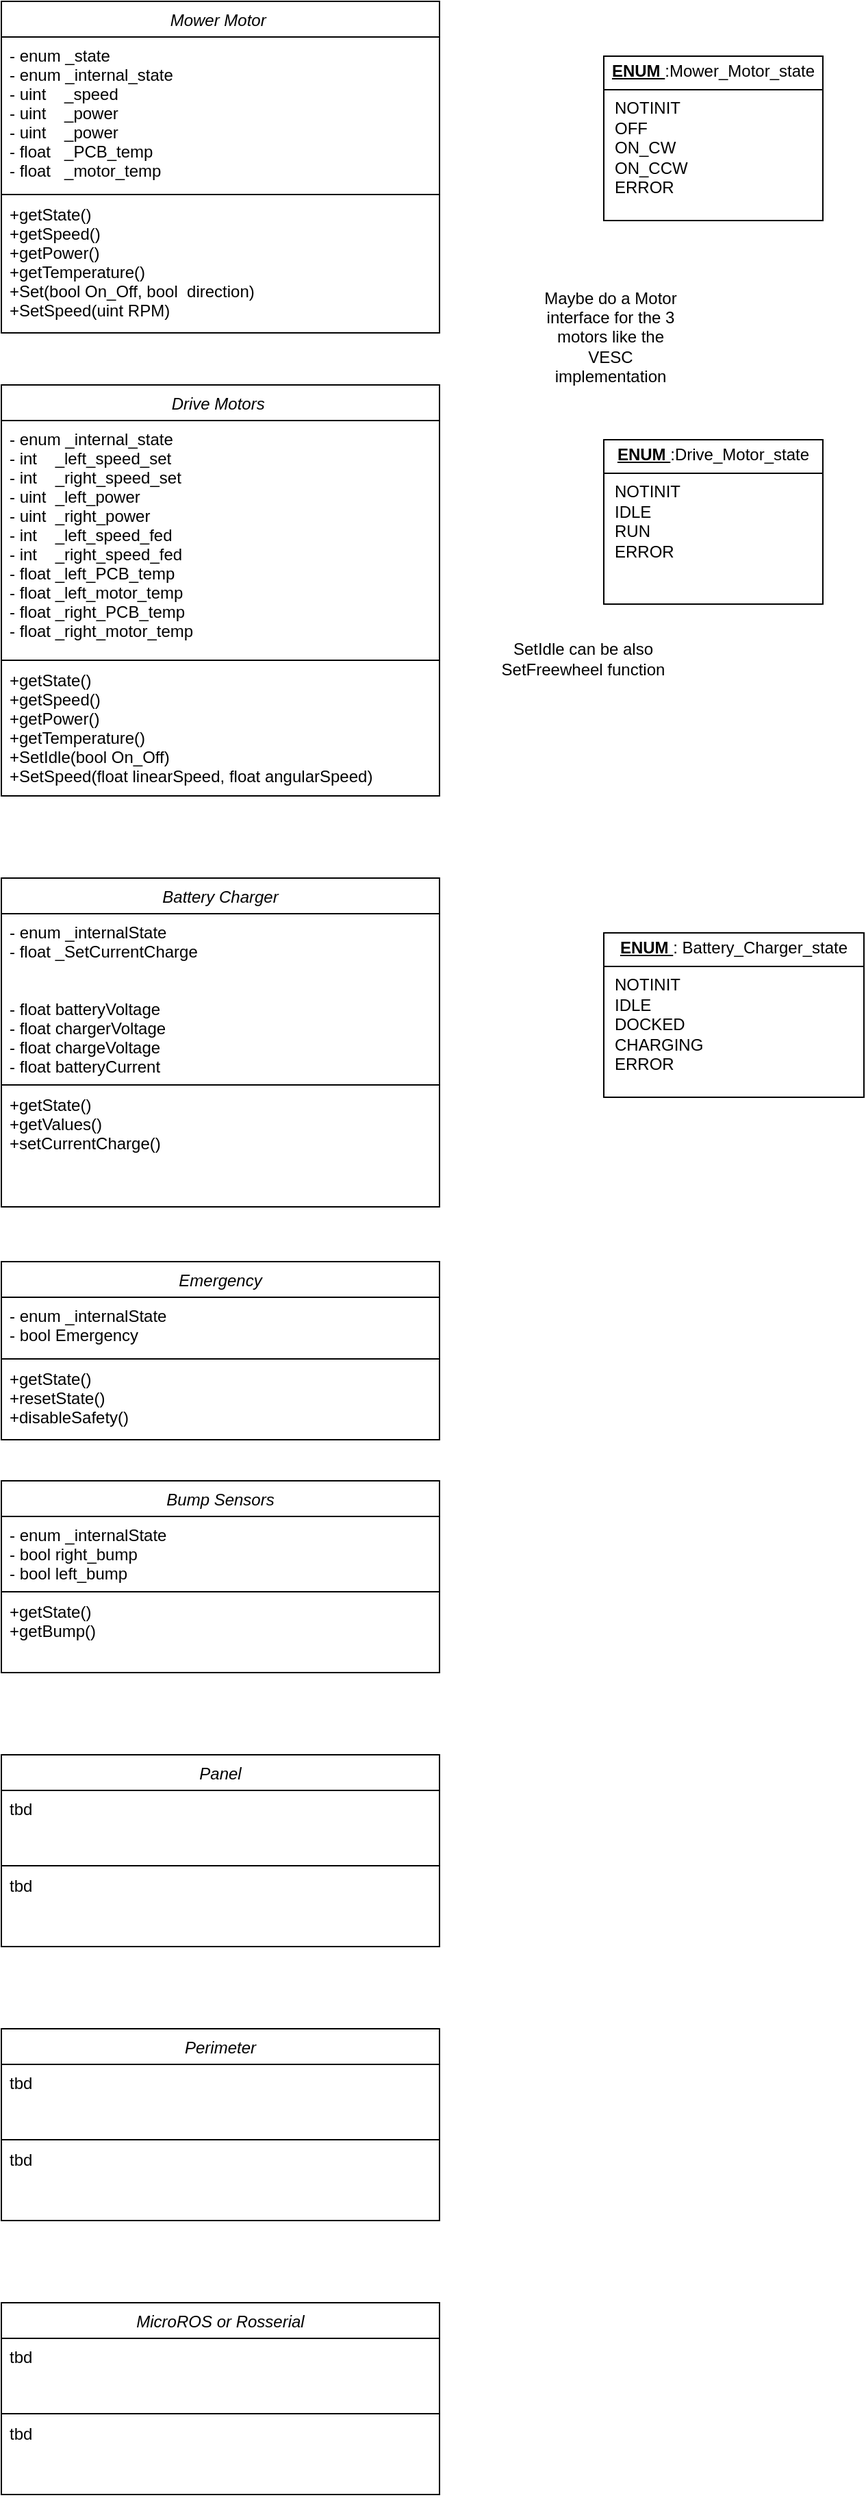 <mxfile version="24.6.4" type="device">
  <diagram id="C5RBs43oDa-KdzZeNtuy" name="Page-1">
    <mxGraphModel dx="1290" dy="629" grid="1" gridSize="10" guides="1" tooltips="1" connect="1" arrows="1" fold="1" page="1" pageScale="1" pageWidth="827" pageHeight="1169" math="0" shadow="0">
      <root>
        <mxCell id="WIyWlLk6GJQsqaUBKTNV-0" />
        <mxCell id="WIyWlLk6GJQsqaUBKTNV-1" parent="WIyWlLk6GJQsqaUBKTNV-0" />
        <mxCell id="zkfFHV4jXpPFQw0GAbJ--0" value="Mower Motor " style="swimlane;fontStyle=2;align=center;verticalAlign=top;childLayout=stackLayout;horizontal=1;startSize=26;horizontalStack=0;resizeParent=1;resizeLast=0;collapsible=1;marginBottom=0;rounded=0;shadow=0;strokeWidth=1;" parent="WIyWlLk6GJQsqaUBKTNV-1" vertex="1">
          <mxGeometry x="80" y="120" width="320" height="242" as="geometry">
            <mxRectangle x="230" y="140" width="160" height="26" as="alternateBounds" />
          </mxGeometry>
        </mxCell>
        <mxCell id="zkfFHV4jXpPFQw0GAbJ--1" value="- enum _state&#xa;- enum _internal_state&#xa;- uint    _speed&#xa;- uint    _power&#xa;- uint    _power&#xa;- float   _PCB_temp&#xa;- float   _motor_temp&#xa;" style="text;align=left;verticalAlign=top;spacingLeft=4;spacingRight=4;overflow=hidden;rotatable=0;points=[[0,0.5],[1,0.5]];portConstraint=eastwest;" parent="zkfFHV4jXpPFQw0GAbJ--0" vertex="1">
          <mxGeometry y="26" width="320" height="114" as="geometry" />
        </mxCell>
        <mxCell id="zkfFHV4jXpPFQw0GAbJ--4" value="" style="line;html=1;strokeWidth=1;align=left;verticalAlign=middle;spacingTop=-1;spacingLeft=3;spacingRight=3;rotatable=0;labelPosition=right;points=[];portConstraint=eastwest;" parent="zkfFHV4jXpPFQw0GAbJ--0" vertex="1">
          <mxGeometry y="140" width="320" height="2" as="geometry" />
        </mxCell>
        <mxCell id="zkfFHV4jXpPFQw0GAbJ--5" value="+getState()&#xa;+getSpeed()&#xa;+getPower()&#xa;+getTemperature()&#xa;+Set(bool On_Off, bool  direction)&#xa;+SetSpeed(uint RPM)" style="text;align=left;verticalAlign=top;spacingLeft=4;spacingRight=4;overflow=hidden;rotatable=0;points=[[0,0.5],[1,0.5]];portConstraint=eastwest;" parent="zkfFHV4jXpPFQw0GAbJ--0" vertex="1">
          <mxGeometry y="142" width="320" height="100" as="geometry" />
        </mxCell>
        <mxCell id="A18glnfW7x507_V31tIE-6" value="&lt;p style=&quot;margin: 4px 0px 0px; text-align: center;&quot;&gt;&lt;u style=&quot;font-weight: bold;&quot;&gt;ENUM&amp;nbsp;&lt;/u&gt;:Mower_Motor_state&lt;/p&gt;&lt;hr size=&quot;1&quot; style=&quot;border-style:solid;&quot;&gt;&lt;p style=&quot;margin:0px;margin-left:8px;&quot;&gt;NOTINIT&lt;br&gt;OFF&lt;br&gt;ON_CW&lt;/p&gt;&lt;p style=&quot;margin:0px;margin-left:8px;&quot;&gt;ON_CCW&lt;br&gt;&lt;/p&gt;&lt;p style=&quot;margin:0px;margin-left:8px;&quot;&gt;ERROR&lt;/p&gt;" style="verticalAlign=top;align=left;overflow=fill;html=1;whiteSpace=wrap;" parent="WIyWlLk6GJQsqaUBKTNV-1" vertex="1">
          <mxGeometry x="520" y="160" width="160" height="120" as="geometry" />
        </mxCell>
        <mxCell id="Ujw5lM8O871B_2RmkJ98-6" value="Drive Motors " style="swimlane;fontStyle=2;align=center;verticalAlign=top;childLayout=stackLayout;horizontal=1;startSize=26;horizontalStack=0;resizeParent=1;resizeLast=0;collapsible=1;marginBottom=0;rounded=0;shadow=0;strokeWidth=1;" vertex="1" parent="WIyWlLk6GJQsqaUBKTNV-1">
          <mxGeometry x="80" y="400" width="320" height="300" as="geometry">
            <mxRectangle x="230" y="140" width="160" height="26" as="alternateBounds" />
          </mxGeometry>
        </mxCell>
        <mxCell id="Ujw5lM8O871B_2RmkJ98-7" value="- enum _internal_state&#xa;- int    _left_speed_set&#xa;- int    _right_speed_set&#xa;- uint  _left_power&#xa;- uint  _right_power&#xa;- int    _left_speed_fed&#xa;- int    _right_speed_fed&#xa;- float _left_PCB_temp&#xa;- float _left_motor_temp&#xa;- float _right_PCB_temp&#xa;- float _right_motor_temp&#xa;" style="text;align=left;verticalAlign=top;spacingLeft=4;spacingRight=4;overflow=hidden;rotatable=0;points=[[0,0.5],[1,0.5]];portConstraint=eastwest;" vertex="1" parent="Ujw5lM8O871B_2RmkJ98-6">
          <mxGeometry y="26" width="320" height="174" as="geometry" />
        </mxCell>
        <mxCell id="Ujw5lM8O871B_2RmkJ98-8" value="" style="line;html=1;strokeWidth=1;align=left;verticalAlign=middle;spacingTop=-1;spacingLeft=3;spacingRight=3;rotatable=0;labelPosition=right;points=[];portConstraint=eastwest;" vertex="1" parent="Ujw5lM8O871B_2RmkJ98-6">
          <mxGeometry y="200" width="320" height="2" as="geometry" />
        </mxCell>
        <mxCell id="Ujw5lM8O871B_2RmkJ98-9" value="+getState()&#xa;+getSpeed()&#xa;+getPower()&#xa;+getTemperature()&#xa;+SetIdle(bool On_Off)&#xa;+SetSpeed(float linearSpeed, float angularSpeed)" style="text;align=left;verticalAlign=top;spacingLeft=4;spacingRight=4;overflow=hidden;rotatable=0;points=[[0,0.5],[1,0.5]];portConstraint=eastwest;" vertex="1" parent="Ujw5lM8O871B_2RmkJ98-6">
          <mxGeometry y="202" width="320" height="98" as="geometry" />
        </mxCell>
        <mxCell id="Ujw5lM8O871B_2RmkJ98-10" value="&lt;p style=&quot;margin: 4px 0px 0px; text-align: center;&quot;&gt;&lt;u style=&quot;font-weight: bold;&quot;&gt;ENUM&amp;nbsp;&lt;/u&gt;:Drive_Motor_state&lt;/p&gt;&lt;hr size=&quot;1&quot; style=&quot;border-style:solid;&quot;&gt;&lt;p style=&quot;margin:0px;margin-left:8px;&quot;&gt;NOTINIT&lt;br&gt;IDLE&lt;/p&gt;&lt;p style=&quot;margin:0px;margin-left:8px;&quot;&gt;RUN&lt;/p&gt;&lt;p style=&quot;margin:0px;margin-left:8px;&quot;&gt;ERROR&lt;/p&gt;" style="verticalAlign=top;align=left;overflow=fill;html=1;whiteSpace=wrap;" vertex="1" parent="WIyWlLk6GJQsqaUBKTNV-1">
          <mxGeometry x="520" y="440" width="160" height="120" as="geometry" />
        </mxCell>
        <mxCell id="Ujw5lM8O871B_2RmkJ98-11" value="SetIdle can be also SetFreewheel function" style="text;html=1;align=center;verticalAlign=middle;whiteSpace=wrap;rounded=0;" vertex="1" parent="WIyWlLk6GJQsqaUBKTNV-1">
          <mxGeometry x="430" y="585" width="150" height="30" as="geometry" />
        </mxCell>
        <mxCell id="Ujw5lM8O871B_2RmkJ98-13" value="Battery Charger" style="swimlane;fontStyle=2;align=center;verticalAlign=top;childLayout=stackLayout;horizontal=1;startSize=26;horizontalStack=0;resizeParent=1;resizeLast=0;collapsible=1;marginBottom=0;rounded=0;shadow=0;strokeWidth=1;" vertex="1" parent="WIyWlLk6GJQsqaUBKTNV-1">
          <mxGeometry x="80" y="760" width="320" height="240" as="geometry">
            <mxRectangle x="230" y="140" width="160" height="26" as="alternateBounds" />
          </mxGeometry>
        </mxCell>
        <mxCell id="Ujw5lM8O871B_2RmkJ98-14" value="- enum _internalState&#xa;- float _SetCurrentCharge&#xa;&#xa;&#xa;- float batteryVoltage&#xa;- float chargerVoltage&#xa;- float chargeVoltage&#xa;- float batteryCurrent&#xa;" style="text;align=left;verticalAlign=top;spacingLeft=4;spacingRight=4;overflow=hidden;rotatable=0;points=[[0,0.5],[1,0.5]];portConstraint=eastwest;" vertex="1" parent="Ujw5lM8O871B_2RmkJ98-13">
          <mxGeometry y="26" width="320" height="124" as="geometry" />
        </mxCell>
        <mxCell id="Ujw5lM8O871B_2RmkJ98-15" value="" style="line;html=1;strokeWidth=1;align=left;verticalAlign=middle;spacingTop=-1;spacingLeft=3;spacingRight=3;rotatable=0;labelPosition=right;points=[];portConstraint=eastwest;" vertex="1" parent="Ujw5lM8O871B_2RmkJ98-13">
          <mxGeometry y="150" width="320" height="2" as="geometry" />
        </mxCell>
        <mxCell id="Ujw5lM8O871B_2RmkJ98-16" value="+getState()&#xa;+getValues()&#xa;+setCurrentCharge()" style="text;align=left;verticalAlign=top;spacingLeft=4;spacingRight=4;overflow=hidden;rotatable=0;points=[[0,0.5],[1,0.5]];portConstraint=eastwest;" vertex="1" parent="Ujw5lM8O871B_2RmkJ98-13">
          <mxGeometry y="152" width="320" height="58" as="geometry" />
        </mxCell>
        <mxCell id="Ujw5lM8O871B_2RmkJ98-17" value="Emergency" style="swimlane;fontStyle=2;align=center;verticalAlign=top;childLayout=stackLayout;horizontal=1;startSize=26;horizontalStack=0;resizeParent=1;resizeLast=0;collapsible=1;marginBottom=0;rounded=0;shadow=0;strokeWidth=1;" vertex="1" parent="WIyWlLk6GJQsqaUBKTNV-1">
          <mxGeometry x="80" y="1040" width="320" height="130" as="geometry">
            <mxRectangle x="230" y="140" width="160" height="26" as="alternateBounds" />
          </mxGeometry>
        </mxCell>
        <mxCell id="Ujw5lM8O871B_2RmkJ98-18" value="- enum _internalState&#xa;- bool Emergency&#xa;" style="text;align=left;verticalAlign=top;spacingLeft=4;spacingRight=4;overflow=hidden;rotatable=0;points=[[0,0.5],[1,0.5]];portConstraint=eastwest;" vertex="1" parent="Ujw5lM8O871B_2RmkJ98-17">
          <mxGeometry y="26" width="320" height="44" as="geometry" />
        </mxCell>
        <mxCell id="Ujw5lM8O871B_2RmkJ98-19" value="" style="line;html=1;strokeWidth=1;align=left;verticalAlign=middle;spacingTop=-1;spacingLeft=3;spacingRight=3;rotatable=0;labelPosition=right;points=[];portConstraint=eastwest;" vertex="1" parent="Ujw5lM8O871B_2RmkJ98-17">
          <mxGeometry y="70" width="320" height="2" as="geometry" />
        </mxCell>
        <mxCell id="Ujw5lM8O871B_2RmkJ98-20" value="+getState()&#xa;+resetState()&#xa;+disableSafety()" style="text;align=left;verticalAlign=top;spacingLeft=4;spacingRight=4;overflow=hidden;rotatable=0;points=[[0,0.5],[1,0.5]];portConstraint=eastwest;" vertex="1" parent="Ujw5lM8O871B_2RmkJ98-17">
          <mxGeometry y="72" width="320" height="58" as="geometry" />
        </mxCell>
        <mxCell id="Ujw5lM8O871B_2RmkJ98-23" value="Maybe do a Motor interface for the 3 motors like the VESC implementation" style="text;html=1;align=center;verticalAlign=middle;whiteSpace=wrap;rounded=0;" vertex="1" parent="WIyWlLk6GJQsqaUBKTNV-1">
          <mxGeometry x="470" y="350" width="110" height="30" as="geometry" />
        </mxCell>
        <mxCell id="Ujw5lM8O871B_2RmkJ98-24" value="&lt;p style=&quot;margin: 4px 0px 0px; text-align: center;&quot;&gt;&lt;u style=&quot;font-weight: bold;&quot;&gt;ENUM&amp;nbsp;&lt;/u&gt;: Battery_Charger_state&lt;/p&gt;&lt;hr size=&quot;1&quot; style=&quot;border-style:solid;&quot;&gt;&lt;p style=&quot;margin:0px;margin-left:8px;&quot;&gt;NOTINIT&lt;br&gt;IDLE&lt;/p&gt;&lt;p style=&quot;margin:0px;margin-left:8px;&quot;&gt;DOCKED&lt;/p&gt;&lt;p style=&quot;margin:0px;margin-left:8px;&quot;&gt;CHARGING&lt;/p&gt;&lt;p style=&quot;margin:0px;margin-left:8px;&quot;&gt;ERROR&lt;/p&gt;" style="verticalAlign=top;align=left;overflow=fill;html=1;whiteSpace=wrap;" vertex="1" parent="WIyWlLk6GJQsqaUBKTNV-1">
          <mxGeometry x="520" y="800" width="190" height="120" as="geometry" />
        </mxCell>
        <mxCell id="Ujw5lM8O871B_2RmkJ98-25" value="Bump Sensors" style="swimlane;fontStyle=2;align=center;verticalAlign=top;childLayout=stackLayout;horizontal=1;startSize=26;horizontalStack=0;resizeParent=1;resizeLast=0;collapsible=1;marginBottom=0;rounded=0;shadow=0;strokeWidth=1;" vertex="1" parent="WIyWlLk6GJQsqaUBKTNV-1">
          <mxGeometry x="80" y="1200" width="320" height="140" as="geometry">
            <mxRectangle x="230" y="140" width="160" height="26" as="alternateBounds" />
          </mxGeometry>
        </mxCell>
        <mxCell id="Ujw5lM8O871B_2RmkJ98-26" value="- enum _internalState&#xa;- bool right_bump&#xa;- bool left_bump&#xa;" style="text;align=left;verticalAlign=top;spacingLeft=4;spacingRight=4;overflow=hidden;rotatable=0;points=[[0,0.5],[1,0.5]];portConstraint=eastwest;" vertex="1" parent="Ujw5lM8O871B_2RmkJ98-25">
          <mxGeometry y="26" width="320" height="54" as="geometry" />
        </mxCell>
        <mxCell id="Ujw5lM8O871B_2RmkJ98-27" value="" style="line;html=1;strokeWidth=1;align=left;verticalAlign=middle;spacingTop=-1;spacingLeft=3;spacingRight=3;rotatable=0;labelPosition=right;points=[];portConstraint=eastwest;" vertex="1" parent="Ujw5lM8O871B_2RmkJ98-25">
          <mxGeometry y="80" width="320" height="2" as="geometry" />
        </mxCell>
        <mxCell id="Ujw5lM8O871B_2RmkJ98-28" value="+getState()&#xa;+getBump()" style="text;align=left;verticalAlign=top;spacingLeft=4;spacingRight=4;overflow=hidden;rotatable=0;points=[[0,0.5],[1,0.5]];portConstraint=eastwest;" vertex="1" parent="Ujw5lM8O871B_2RmkJ98-25">
          <mxGeometry y="82" width="320" height="58" as="geometry" />
        </mxCell>
        <mxCell id="Ujw5lM8O871B_2RmkJ98-29" value="Panel" style="swimlane;fontStyle=2;align=center;verticalAlign=top;childLayout=stackLayout;horizontal=1;startSize=26;horizontalStack=0;resizeParent=1;resizeLast=0;collapsible=1;marginBottom=0;rounded=0;shadow=0;strokeWidth=1;" vertex="1" parent="WIyWlLk6GJQsqaUBKTNV-1">
          <mxGeometry x="80" y="1400" width="320" height="140" as="geometry">
            <mxRectangle x="230" y="140" width="160" height="26" as="alternateBounds" />
          </mxGeometry>
        </mxCell>
        <mxCell id="Ujw5lM8O871B_2RmkJ98-30" value="tbd" style="text;align=left;verticalAlign=top;spacingLeft=4;spacingRight=4;overflow=hidden;rotatable=0;points=[[0,0.5],[1,0.5]];portConstraint=eastwest;" vertex="1" parent="Ujw5lM8O871B_2RmkJ98-29">
          <mxGeometry y="26" width="320" height="54" as="geometry" />
        </mxCell>
        <mxCell id="Ujw5lM8O871B_2RmkJ98-31" value="" style="line;html=1;strokeWidth=1;align=left;verticalAlign=middle;spacingTop=-1;spacingLeft=3;spacingRight=3;rotatable=0;labelPosition=right;points=[];portConstraint=eastwest;" vertex="1" parent="Ujw5lM8O871B_2RmkJ98-29">
          <mxGeometry y="80" width="320" height="2" as="geometry" />
        </mxCell>
        <mxCell id="Ujw5lM8O871B_2RmkJ98-32" value="tbd" style="text;align=left;verticalAlign=top;spacingLeft=4;spacingRight=4;overflow=hidden;rotatable=0;points=[[0,0.5],[1,0.5]];portConstraint=eastwest;" vertex="1" parent="Ujw5lM8O871B_2RmkJ98-29">
          <mxGeometry y="82" width="320" height="58" as="geometry" />
        </mxCell>
        <mxCell id="Ujw5lM8O871B_2RmkJ98-33" value="Perimeter" style="swimlane;fontStyle=2;align=center;verticalAlign=top;childLayout=stackLayout;horizontal=1;startSize=26;horizontalStack=0;resizeParent=1;resizeLast=0;collapsible=1;marginBottom=0;rounded=0;shadow=0;strokeWidth=1;" vertex="1" parent="WIyWlLk6GJQsqaUBKTNV-1">
          <mxGeometry x="80" y="1600" width="320" height="140" as="geometry">
            <mxRectangle x="230" y="140" width="160" height="26" as="alternateBounds" />
          </mxGeometry>
        </mxCell>
        <mxCell id="Ujw5lM8O871B_2RmkJ98-34" value="tbd" style="text;align=left;verticalAlign=top;spacingLeft=4;spacingRight=4;overflow=hidden;rotatable=0;points=[[0,0.5],[1,0.5]];portConstraint=eastwest;" vertex="1" parent="Ujw5lM8O871B_2RmkJ98-33">
          <mxGeometry y="26" width="320" height="54" as="geometry" />
        </mxCell>
        <mxCell id="Ujw5lM8O871B_2RmkJ98-35" value="" style="line;html=1;strokeWidth=1;align=left;verticalAlign=middle;spacingTop=-1;spacingLeft=3;spacingRight=3;rotatable=0;labelPosition=right;points=[];portConstraint=eastwest;" vertex="1" parent="Ujw5lM8O871B_2RmkJ98-33">
          <mxGeometry y="80" width="320" height="2" as="geometry" />
        </mxCell>
        <mxCell id="Ujw5lM8O871B_2RmkJ98-36" value="tbd" style="text;align=left;verticalAlign=top;spacingLeft=4;spacingRight=4;overflow=hidden;rotatable=0;points=[[0,0.5],[1,0.5]];portConstraint=eastwest;" vertex="1" parent="Ujw5lM8O871B_2RmkJ98-33">
          <mxGeometry y="82" width="320" height="58" as="geometry" />
        </mxCell>
        <mxCell id="Ujw5lM8O871B_2RmkJ98-37" value="MicroROS or Rosserial" style="swimlane;fontStyle=2;align=center;verticalAlign=top;childLayout=stackLayout;horizontal=1;startSize=26;horizontalStack=0;resizeParent=1;resizeLast=0;collapsible=1;marginBottom=0;rounded=0;shadow=0;strokeWidth=1;" vertex="1" parent="WIyWlLk6GJQsqaUBKTNV-1">
          <mxGeometry x="80" y="1800" width="320" height="140" as="geometry">
            <mxRectangle x="230" y="140" width="160" height="26" as="alternateBounds" />
          </mxGeometry>
        </mxCell>
        <mxCell id="Ujw5lM8O871B_2RmkJ98-38" value="tbd" style="text;align=left;verticalAlign=top;spacingLeft=4;spacingRight=4;overflow=hidden;rotatable=0;points=[[0,0.5],[1,0.5]];portConstraint=eastwest;" vertex="1" parent="Ujw5lM8O871B_2RmkJ98-37">
          <mxGeometry y="26" width="320" height="54" as="geometry" />
        </mxCell>
        <mxCell id="Ujw5lM8O871B_2RmkJ98-39" value="" style="line;html=1;strokeWidth=1;align=left;verticalAlign=middle;spacingTop=-1;spacingLeft=3;spacingRight=3;rotatable=0;labelPosition=right;points=[];portConstraint=eastwest;" vertex="1" parent="Ujw5lM8O871B_2RmkJ98-37">
          <mxGeometry y="80" width="320" height="2" as="geometry" />
        </mxCell>
        <mxCell id="Ujw5lM8O871B_2RmkJ98-40" value="tbd" style="text;align=left;verticalAlign=top;spacingLeft=4;spacingRight=4;overflow=hidden;rotatable=0;points=[[0,0.5],[1,0.5]];portConstraint=eastwest;" vertex="1" parent="Ujw5lM8O871B_2RmkJ98-37">
          <mxGeometry y="82" width="320" height="58" as="geometry" />
        </mxCell>
      </root>
    </mxGraphModel>
  </diagram>
</mxfile>

